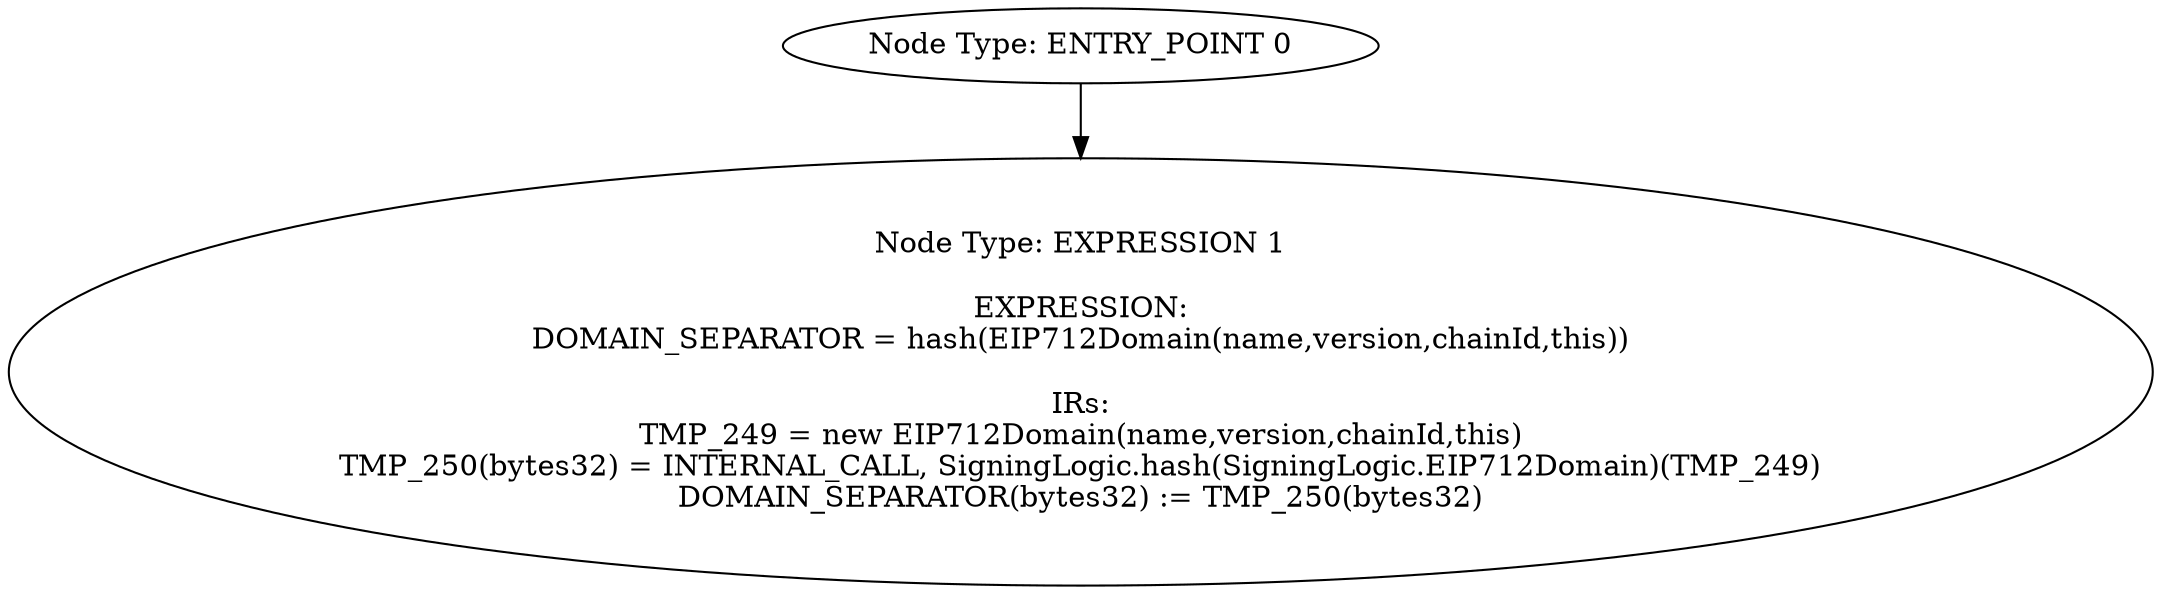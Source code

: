 digraph{
0[label="Node Type: ENTRY_POINT 0
"];
0->1;
1[label="Node Type: EXPRESSION 1

EXPRESSION:
DOMAIN_SEPARATOR = hash(EIP712Domain(name,version,chainId,this))

IRs:
TMP_249 = new EIP712Domain(name,version,chainId,this)
TMP_250(bytes32) = INTERNAL_CALL, SigningLogic.hash(SigningLogic.EIP712Domain)(TMP_249)
DOMAIN_SEPARATOR(bytes32) := TMP_250(bytes32)"];
}
